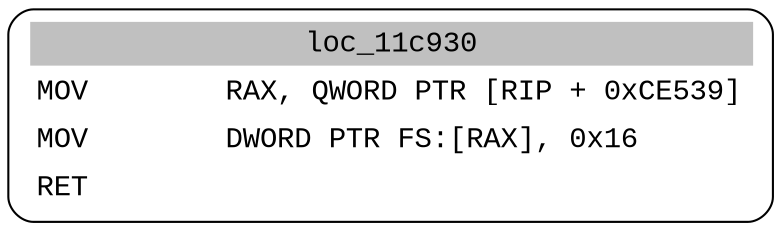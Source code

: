digraph asm_graph {
1941 [
shape="Mrecord" fontname="Courier New"label =<<table border="0" cellborder="0" cellpadding="3"><tr><td align="center" colspan="2" bgcolor="grey">loc_11c930</td></tr><tr><td align="left">MOV        RAX, QWORD PTR [RIP + 0xCE539]</td></tr><tr><td align="left">MOV        DWORD PTR FS:[RAX], 0x16</td></tr><tr><td align="left">RET        </td></tr></table>> ];
}